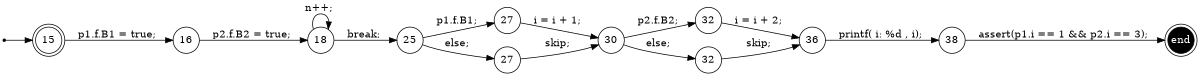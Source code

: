 digraph finite_state_machine {
	rankdir=LR
	size="8,5"
	93824993323856 [label = 15, shape = doublecircle, fixedsize = true]; 
	s93824993323856 [shape = point];
	e93824993319616 [shape = doublecircle, fixedsize = true, style = filled, fillcolor = black, fontcolor = white,  label = end];
	 93824993315648 [label = 16, shape = circle, fixedsize = true ];
	 93824993315760 [label = 18, shape = circle, fixedsize = true ];
	 93824993316496 [label = 25, shape = circle, fixedsize = true ];
	 93824993317216 [label = 27, shape = circle, fixedsize = true ];
	 93824993317808 [label = 27, shape = circle, fixedsize = true ];
	 93824993317664 [label = 30, shape = circle, fixedsize = true ];
	 93824993318512 [label = 32, shape = circle, fixedsize = true ];
	 93824993319232 [label = 32, shape = circle, fixedsize = true ];
	 93824993319024 [label = 36, shape = circle, fixedsize = true ];
	 93824993319616 [label = 38, shape = circle, fixedsize = true ];
	s93824993323856 -> 93824993323856;
	93824993323856 -> 93824993315648 [ label = "p1.f.B1 = true; "];
	93824993315648 -> 93824993315760 [ label = "p2.f.B2 = true; "];
	93824993315760 -> 93824993316496 [ label = "break; "];
	93824993315760 -> 93824993315760 [ label = "n++; "];
	93824993316496 -> 93824993317216 [ label = "p1.f.B1; "];
	93824993317216 -> 93824993317664 [ label = "i = i + 1; "];
	93824993316496 -> 93824993317808 [ label = "else; "];
	93824993317808 -> 93824993317664 [ label = "skip; "];
	93824993317664 -> 93824993318512 [ label = "p2.f.B2; "];
	93824993318512 -> 93824993319024 [ label = "i = i + 2; "];
	93824993317664 -> 93824993319232 [ label = "else; "];
	93824993319232 -> 93824993319024 [ label = "skip; "];
	93824993319024 -> 93824993319616 [ label = "printf( i: %d , i); "];
	93824993319616 -> e93824993319616 [ label = "assert(p1.i == 1 && p2.i == 3); "];
}